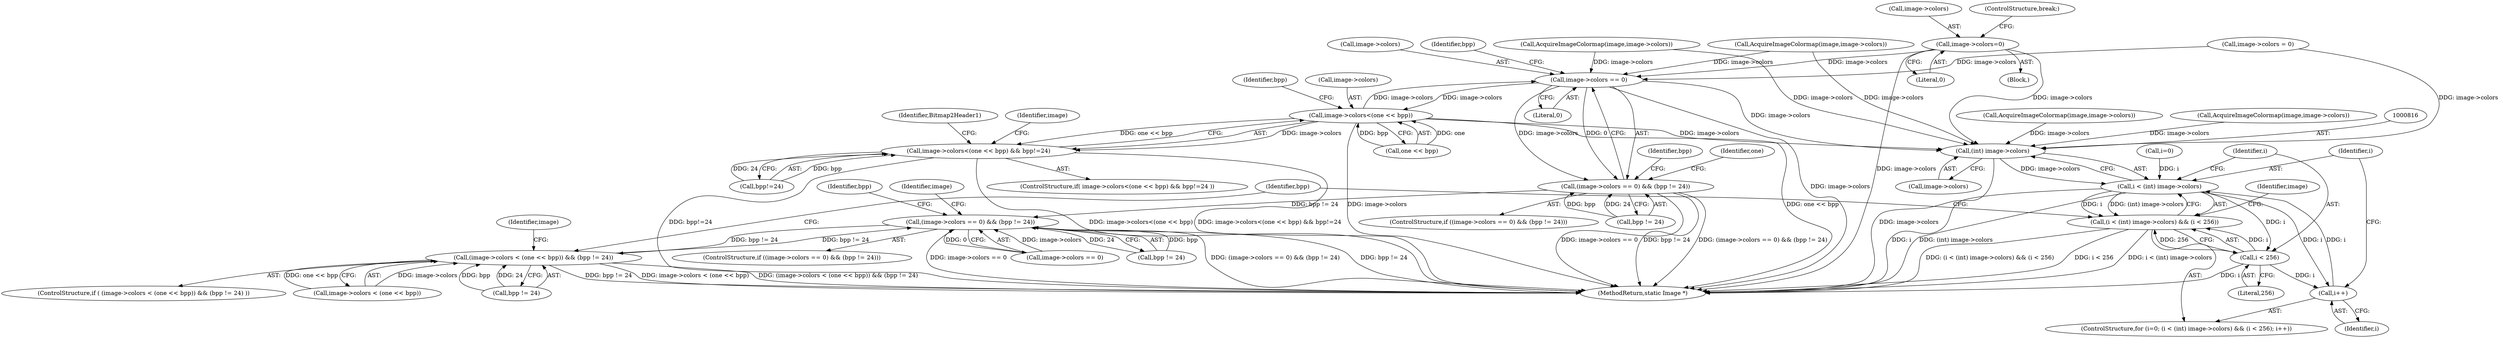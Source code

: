 digraph "0_ImageMagick_d9b2209a69ee90d8df81fb124eb66f593eb9f599_0@pointer" {
"1001738" [label="(Call,image->colors=0)"];
"1000815" [label="(Call,(int) image->colors)"];
"1000813" [label="(Call,i < (int) image->colors)"];
"1000812" [label="(Call,(i < (int) image->colors) && (i < 256))"];
"1000820" [label="(Call,i < 256)"];
"1000823" [label="(Call,i++)"];
"1001482" [label="(Call,image->colors == 0)"];
"1001481" [label="(Call,(image->colors == 0) && (bpp != 24))"];
"1000779" [label="(Call,(image->colors == 0) && (bpp != 24))"];
"1000875" [label="(Call,(image->colors < (one << bpp)) && (bpp != 24))"];
"1001518" [label="(Call,image->colors<(one << bpp))"];
"1001517" [label="(Call,image->colors<(one << bpp) && bpp!=24)"];
"1001514" [label="(Identifier,bpp)"];
"1001318" [label="(Call,AcquireImageColormap(image,image->colors))"];
"1001480" [label="(ControlStructure,if ((image->colors == 0) && (bpp != 24)))"];
"1000778" [label="(ControlStructure,if ((image->colors == 0) && (bpp != 24)))"];
"1000908" [label="(Identifier,bpp)"];
"1000830" [label="(Identifier,image)"];
"1001742" [label="(Literal,0)"];
"1000815" [label="(Call,(int) image->colors)"];
"1000820" [label="(Call,i < 256)"];
"1000779" [label="(Call,(image->colors == 0) && (bpp != 24))"];
"1000817" [label="(Call,image->colors)"];
"1001738" [label="(Call,image->colors=0)"];
"1000812" [label="(Call,(i < (int) image->colors) && (i < 256))"];
"1001504" [label="(Call,AcquireImageColormap(image,image->colors))"];
"1000872" [label="(Identifier,bpp)"];
"1000808" [label="(ControlStructure,for (i=0; (i < (int) image->colors) && (i < 256); i++))"];
"1000883" [label="(Call,bpp != 24)"];
"1001914" [label="(MethodReturn,static Image *)"];
"1000814" [label="(Identifier,i)"];
"1000809" [label="(Call,i=0)"];
"1001486" [label="(Literal,0)"];
"1001739" [label="(Call,image->colors)"];
"1000503" [label="(Call,AcquireImageColormap(image,image->colors))"];
"1000874" [label="(ControlStructure,if ( (image->colors < (one << bpp)) && (bpp != 24) ))"];
"1001519" [label="(Call,image->colors)"];
"1001481" [label="(Call,(image->colors == 0) && (bpp != 24))"];
"1000798" [label="(Call,AcquireImageColormap(image,image->colors))"];
"1000823" [label="(Call,i++)"];
"1001275" [label="(Block,)"];
"1000780" [label="(Call,image->colors == 0)"];
"1000785" [label="(Call,bpp != 24)"];
"1001516" [label="(ControlStructure,if( image->colors<(one << bpp) && bpp!=24 ))"];
"1001518" [label="(Call,image->colors<(one << bpp))"];
"1001550" [label="(Identifier,Bitmap2Header1)"];
"1001483" [label="(Call,image->colors)"];
"1001493" [label="(Identifier,one)"];
"1000888" [label="(Identifier,image)"];
"1001488" [label="(Identifier,bpp)"];
"1001743" [label="(ControlStructure,break;)"];
"1001517" [label="(Call,image->colors<(one << bpp) && bpp!=24)"];
"1001530" [label="(Identifier,image)"];
"1000875" [label="(Call,(image->colors < (one << bpp)) && (bpp != 24))"];
"1000876" [label="(Call,image->colors < (one << bpp))"];
"1001482" [label="(Call,image->colors == 0)"];
"1000824" [label="(Identifier,i)"];
"1000821" [label="(Identifier,i)"];
"1001526" [label="(Identifier,bpp)"];
"1000813" [label="(Call,i < (int) image->colors)"];
"1001487" [label="(Call,bpp != 24)"];
"1000309" [label="(Call,image->colors = 0)"];
"1000822" [label="(Literal,256)"];
"1001525" [label="(Call,bpp!=24)"];
"1000791" [label="(Identifier,image)"];
"1001522" [label="(Call,one << bpp)"];
"1001738" -> "1001275"  [label="AST: "];
"1001738" -> "1001742"  [label="CFG: "];
"1001739" -> "1001738"  [label="AST: "];
"1001742" -> "1001738"  [label="AST: "];
"1001743" -> "1001738"  [label="CFG: "];
"1001738" -> "1001914"  [label="DDG: image->colors"];
"1001738" -> "1000815"  [label="DDG: image->colors"];
"1001738" -> "1001482"  [label="DDG: image->colors"];
"1000815" -> "1000813"  [label="AST: "];
"1000815" -> "1000817"  [label="CFG: "];
"1000816" -> "1000815"  [label="AST: "];
"1000817" -> "1000815"  [label="AST: "];
"1000813" -> "1000815"  [label="CFG: "];
"1000815" -> "1001914"  [label="DDG: image->colors"];
"1000815" -> "1000813"  [label="DDG: image->colors"];
"1000309" -> "1000815"  [label="DDG: image->colors"];
"1001518" -> "1000815"  [label="DDG: image->colors"];
"1001504" -> "1000815"  [label="DDG: image->colors"];
"1001318" -> "1000815"  [label="DDG: image->colors"];
"1000798" -> "1000815"  [label="DDG: image->colors"];
"1001482" -> "1000815"  [label="DDG: image->colors"];
"1000503" -> "1000815"  [label="DDG: image->colors"];
"1000813" -> "1000812"  [label="AST: "];
"1000814" -> "1000813"  [label="AST: "];
"1000821" -> "1000813"  [label="CFG: "];
"1000812" -> "1000813"  [label="CFG: "];
"1000813" -> "1001914"  [label="DDG: i"];
"1000813" -> "1001914"  [label="DDG: (int) image->colors"];
"1000813" -> "1000812"  [label="DDG: i"];
"1000813" -> "1000812"  [label="DDG: (int) image->colors"];
"1000809" -> "1000813"  [label="DDG: i"];
"1000823" -> "1000813"  [label="DDG: i"];
"1000813" -> "1000820"  [label="DDG: i"];
"1000813" -> "1000823"  [label="DDG: i"];
"1000812" -> "1000808"  [label="AST: "];
"1000812" -> "1000820"  [label="CFG: "];
"1000820" -> "1000812"  [label="AST: "];
"1000830" -> "1000812"  [label="CFG: "];
"1000908" -> "1000812"  [label="CFG: "];
"1000812" -> "1001914"  [label="DDG: i < 256"];
"1000812" -> "1001914"  [label="DDG: i < (int) image->colors"];
"1000812" -> "1001914"  [label="DDG: (i < (int) image->colors) && (i < 256)"];
"1000820" -> "1000812"  [label="DDG: i"];
"1000820" -> "1000812"  [label="DDG: 256"];
"1000820" -> "1000822"  [label="CFG: "];
"1000821" -> "1000820"  [label="AST: "];
"1000822" -> "1000820"  [label="AST: "];
"1000820" -> "1001914"  [label="DDG: i"];
"1000820" -> "1000823"  [label="DDG: i"];
"1000823" -> "1000808"  [label="AST: "];
"1000823" -> "1000824"  [label="CFG: "];
"1000824" -> "1000823"  [label="AST: "];
"1000814" -> "1000823"  [label="CFG: "];
"1001482" -> "1001481"  [label="AST: "];
"1001482" -> "1001486"  [label="CFG: "];
"1001483" -> "1001482"  [label="AST: "];
"1001486" -> "1001482"  [label="AST: "];
"1001488" -> "1001482"  [label="CFG: "];
"1001481" -> "1001482"  [label="CFG: "];
"1001482" -> "1001914"  [label="DDG: image->colors"];
"1001482" -> "1001481"  [label="DDG: image->colors"];
"1001482" -> "1001481"  [label="DDG: 0"];
"1000309" -> "1001482"  [label="DDG: image->colors"];
"1001518" -> "1001482"  [label="DDG: image->colors"];
"1001504" -> "1001482"  [label="DDG: image->colors"];
"1001318" -> "1001482"  [label="DDG: image->colors"];
"1001482" -> "1001518"  [label="DDG: image->colors"];
"1001481" -> "1001480"  [label="AST: "];
"1001481" -> "1001487"  [label="CFG: "];
"1001487" -> "1001481"  [label="AST: "];
"1001493" -> "1001481"  [label="CFG: "];
"1001514" -> "1001481"  [label="CFG: "];
"1001481" -> "1001914"  [label="DDG: bpp != 24"];
"1001481" -> "1001914"  [label="DDG: (image->colors == 0) && (bpp != 24)"];
"1001481" -> "1001914"  [label="DDG: image->colors == 0"];
"1001481" -> "1000779"  [label="DDG: bpp != 24"];
"1001487" -> "1001481"  [label="DDG: bpp"];
"1001487" -> "1001481"  [label="DDG: 24"];
"1000779" -> "1000778"  [label="AST: "];
"1000779" -> "1000780"  [label="CFG: "];
"1000779" -> "1000785"  [label="CFG: "];
"1000780" -> "1000779"  [label="AST: "];
"1000785" -> "1000779"  [label="AST: "];
"1000791" -> "1000779"  [label="CFG: "];
"1000872" -> "1000779"  [label="CFG: "];
"1000779" -> "1001914"  [label="DDG: bpp != 24"];
"1000779" -> "1001914"  [label="DDG: image->colors == 0"];
"1000779" -> "1001914"  [label="DDG: (image->colors == 0) && (bpp != 24)"];
"1000780" -> "1000779"  [label="DDG: image->colors"];
"1000780" -> "1000779"  [label="DDG: 0"];
"1000875" -> "1000779"  [label="DDG: bpp != 24"];
"1000785" -> "1000779"  [label="DDG: bpp"];
"1000785" -> "1000779"  [label="DDG: 24"];
"1000779" -> "1000875"  [label="DDG: bpp != 24"];
"1000875" -> "1000874"  [label="AST: "];
"1000875" -> "1000876"  [label="CFG: "];
"1000875" -> "1000883"  [label="CFG: "];
"1000876" -> "1000875"  [label="AST: "];
"1000883" -> "1000875"  [label="AST: "];
"1000888" -> "1000875"  [label="CFG: "];
"1000908" -> "1000875"  [label="CFG: "];
"1000875" -> "1001914"  [label="DDG: bpp != 24"];
"1000875" -> "1001914"  [label="DDG: image->colors < (one << bpp)"];
"1000875" -> "1001914"  [label="DDG: (image->colors < (one << bpp)) && (bpp != 24)"];
"1000876" -> "1000875"  [label="DDG: image->colors"];
"1000876" -> "1000875"  [label="DDG: one << bpp"];
"1000883" -> "1000875"  [label="DDG: bpp"];
"1000883" -> "1000875"  [label="DDG: 24"];
"1001518" -> "1001517"  [label="AST: "];
"1001518" -> "1001522"  [label="CFG: "];
"1001519" -> "1001518"  [label="AST: "];
"1001522" -> "1001518"  [label="AST: "];
"1001526" -> "1001518"  [label="CFG: "];
"1001517" -> "1001518"  [label="CFG: "];
"1001518" -> "1001914"  [label="DDG: image->colors"];
"1001518" -> "1001914"  [label="DDG: one << bpp"];
"1001518" -> "1001517"  [label="DDG: image->colors"];
"1001518" -> "1001517"  [label="DDG: one << bpp"];
"1001522" -> "1001518"  [label="DDG: one"];
"1001522" -> "1001518"  [label="DDG: bpp"];
"1001517" -> "1001516"  [label="AST: "];
"1001517" -> "1001525"  [label="CFG: "];
"1001525" -> "1001517"  [label="AST: "];
"1001530" -> "1001517"  [label="CFG: "];
"1001550" -> "1001517"  [label="CFG: "];
"1001517" -> "1001914"  [label="DDG: image->colors<(one << bpp) && bpp!=24"];
"1001517" -> "1001914"  [label="DDG: bpp!=24"];
"1001517" -> "1001914"  [label="DDG: image->colors<(one << bpp)"];
"1001525" -> "1001517"  [label="DDG: bpp"];
"1001525" -> "1001517"  [label="DDG: 24"];
}
